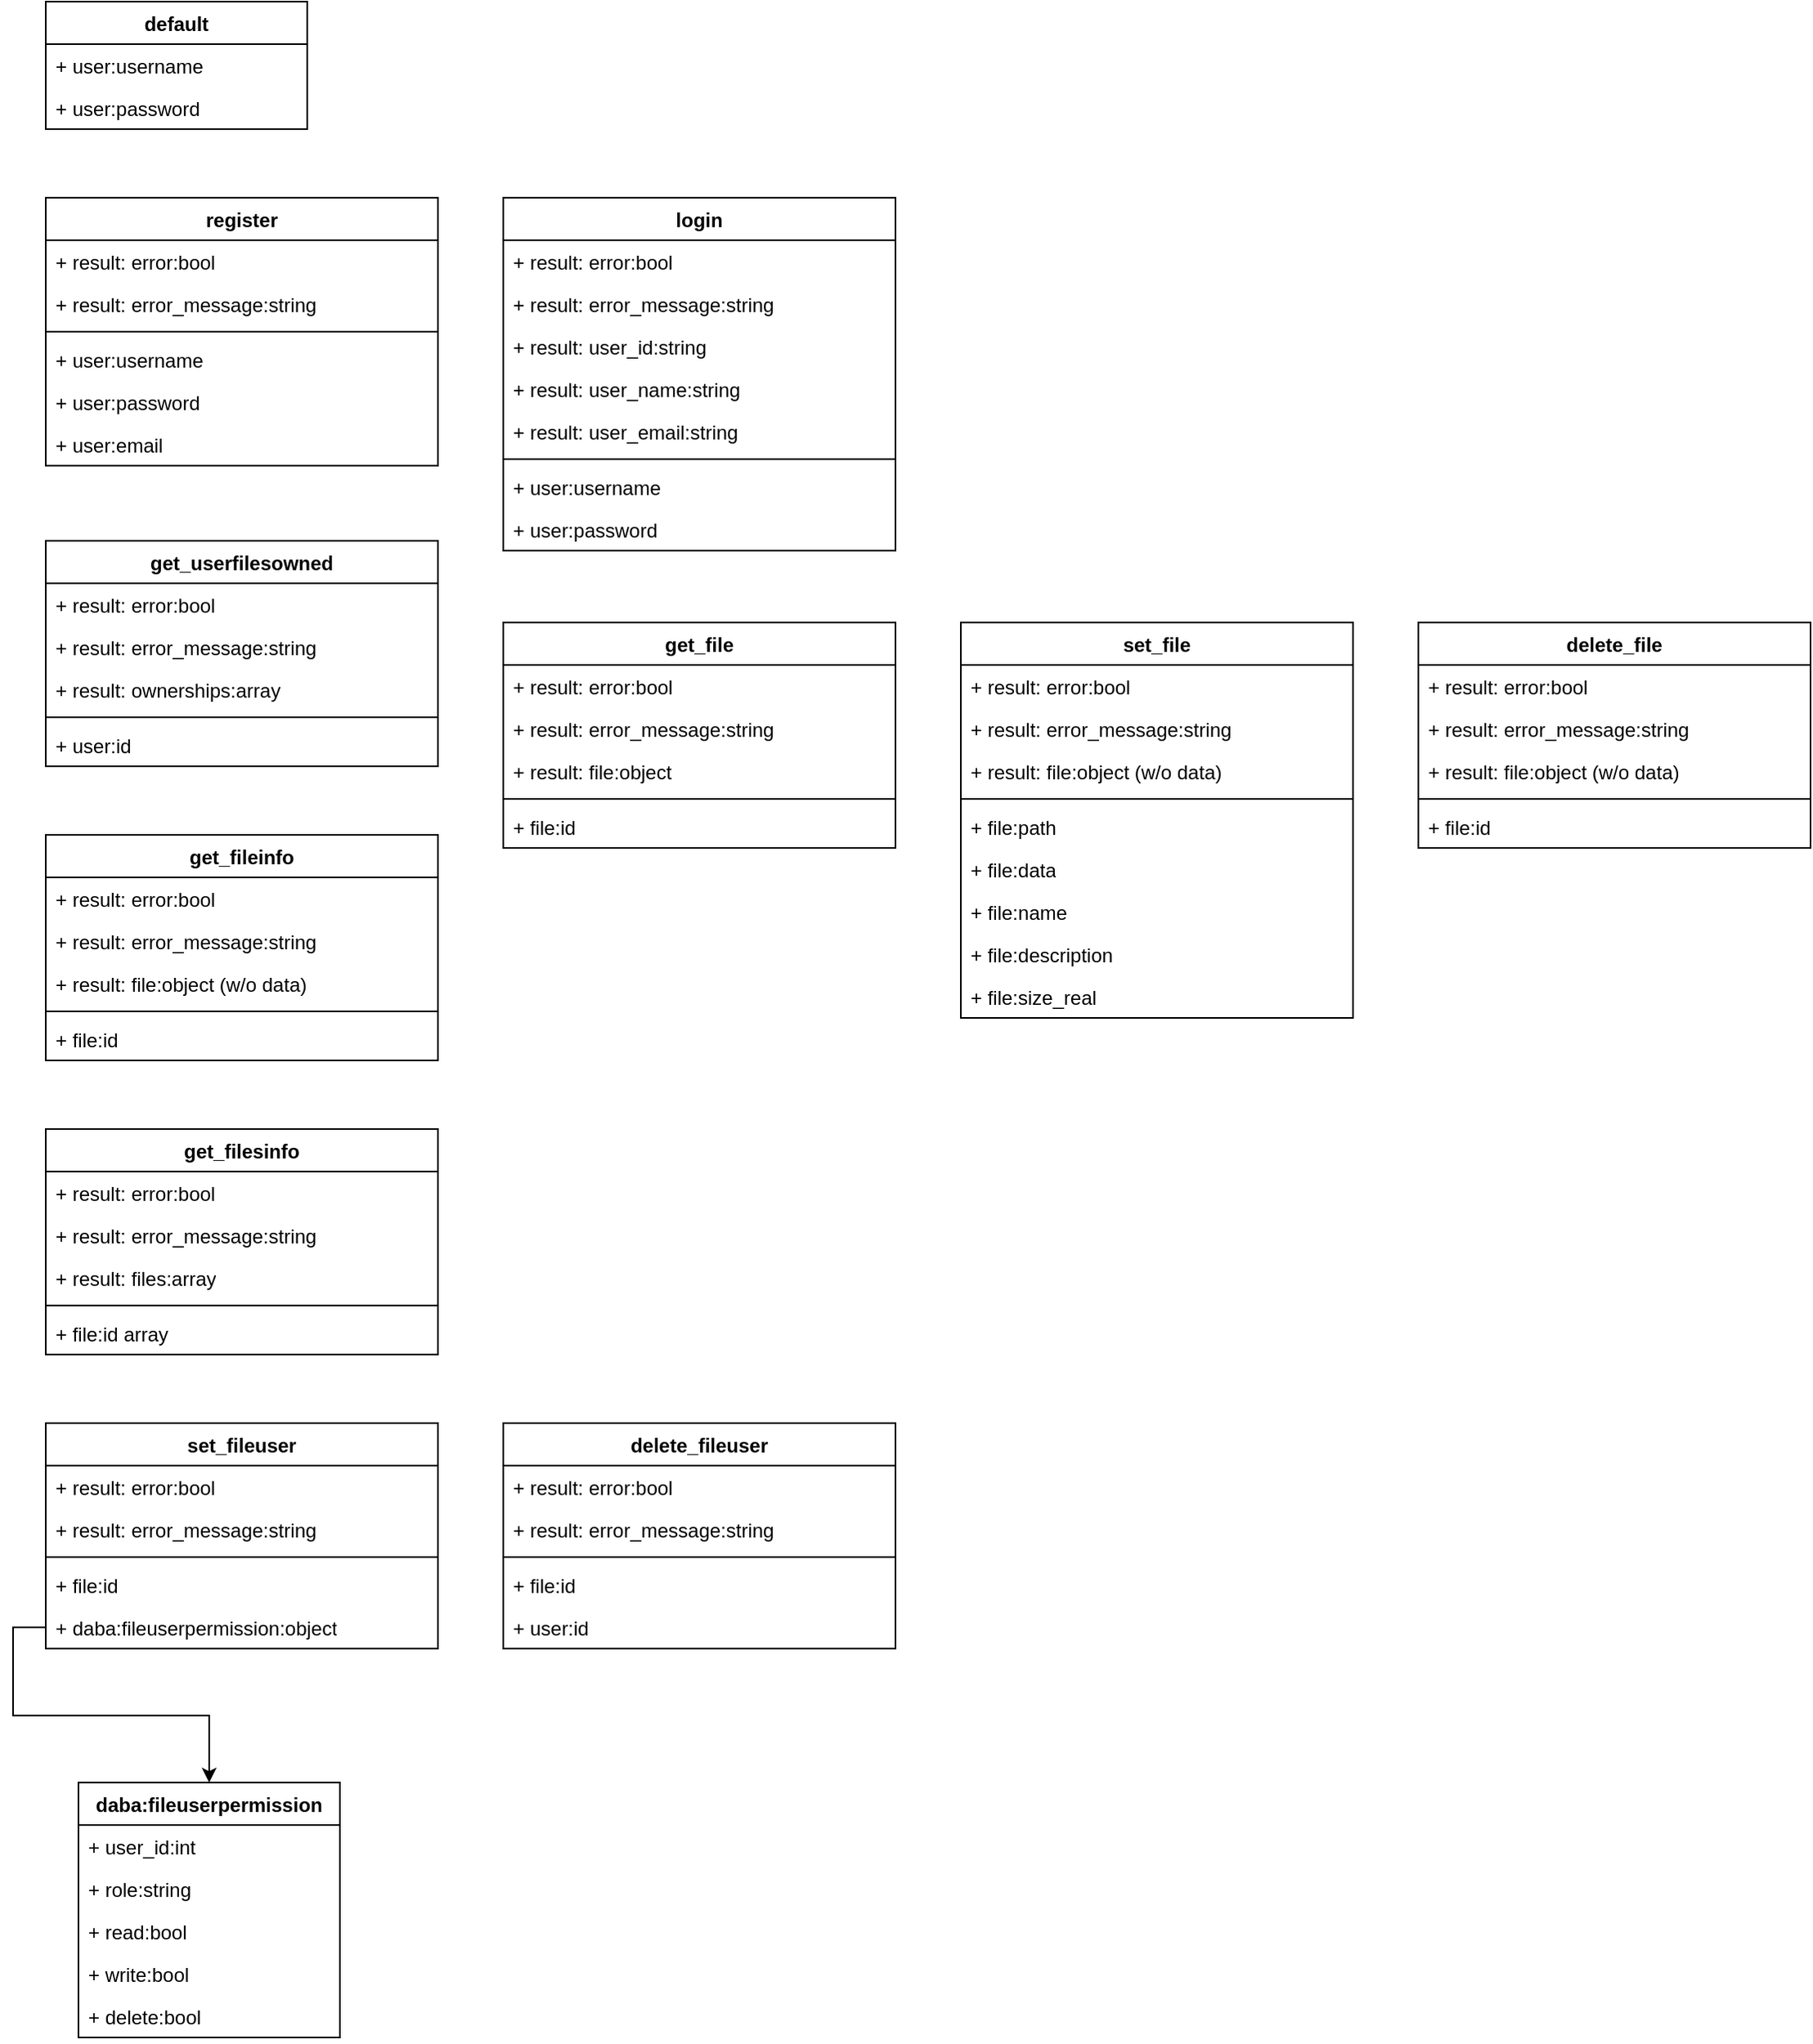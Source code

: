 <mxfile version="21.7.2" type="github">
  <diagram id="C5RBs43oDa-KdzZeNtuy" name="Page-1">
    <mxGraphModel dx="1728" dy="925" grid="1" gridSize="10" guides="1" tooltips="1" connect="1" arrows="1" fold="1" page="1" pageScale="1" pageWidth="2000" pageHeight="2000" math="0" shadow="0">
      <root>
        <mxCell id="WIyWlLk6GJQsqaUBKTNV-0" />
        <mxCell id="WIyWlLk6GJQsqaUBKTNV-1" parent="WIyWlLk6GJQsqaUBKTNV-0" />
        <mxCell id="5Okm03d50UyJ84-fQ6---0" value="register" style="swimlane;fontStyle=1;align=center;verticalAlign=top;childLayout=stackLayout;horizontal=1;startSize=26;horizontalStack=0;resizeParent=1;resizeParentMax=0;resizeLast=0;collapsible=1;marginBottom=0;whiteSpace=wrap;html=1;" vertex="1" parent="WIyWlLk6GJQsqaUBKTNV-1">
          <mxGeometry x="40" y="160" width="240" height="164" as="geometry" />
        </mxCell>
        <mxCell id="5Okm03d50UyJ84-fQ6---1" value="+ result: error:bool" style="text;strokeColor=none;fillColor=none;align=left;verticalAlign=top;spacingLeft=4;spacingRight=4;overflow=hidden;rotatable=0;points=[[0,0.5],[1,0.5]];portConstraint=eastwest;whiteSpace=wrap;html=1;" vertex="1" parent="5Okm03d50UyJ84-fQ6---0">
          <mxGeometry y="26" width="240" height="26" as="geometry" />
        </mxCell>
        <mxCell id="5Okm03d50UyJ84-fQ6---16" value="+ result: error_message:string" style="text;strokeColor=none;fillColor=none;align=left;verticalAlign=top;spacingLeft=4;spacingRight=4;overflow=hidden;rotatable=0;points=[[0,0.5],[1,0.5]];portConstraint=eastwest;whiteSpace=wrap;html=1;" vertex="1" parent="5Okm03d50UyJ84-fQ6---0">
          <mxGeometry y="52" width="240" height="26" as="geometry" />
        </mxCell>
        <mxCell id="5Okm03d50UyJ84-fQ6---2" value="" style="line;strokeWidth=1;fillColor=none;align=left;verticalAlign=middle;spacingTop=-1;spacingLeft=3;spacingRight=3;rotatable=0;labelPosition=right;points=[];portConstraint=eastwest;strokeColor=inherit;" vertex="1" parent="5Okm03d50UyJ84-fQ6---0">
          <mxGeometry y="78" width="240" height="8" as="geometry" />
        </mxCell>
        <mxCell id="5Okm03d50UyJ84-fQ6---15" value="+ user:username" style="text;strokeColor=none;fillColor=none;align=left;verticalAlign=top;spacingLeft=4;spacingRight=4;overflow=hidden;rotatable=0;points=[[0,0.5],[1,0.5]];portConstraint=eastwest;whiteSpace=wrap;html=1;" vertex="1" parent="5Okm03d50UyJ84-fQ6---0">
          <mxGeometry y="86" width="240" height="26" as="geometry" />
        </mxCell>
        <mxCell id="5Okm03d50UyJ84-fQ6---14" value="+ user:password" style="text;strokeColor=none;fillColor=none;align=left;verticalAlign=top;spacingLeft=4;spacingRight=4;overflow=hidden;rotatable=0;points=[[0,0.5],[1,0.5]];portConstraint=eastwest;whiteSpace=wrap;html=1;" vertex="1" parent="5Okm03d50UyJ84-fQ6---0">
          <mxGeometry y="112" width="240" height="26" as="geometry" />
        </mxCell>
        <mxCell id="5Okm03d50UyJ84-fQ6---13" value="+ user:email" style="text;strokeColor=none;fillColor=none;align=left;verticalAlign=top;spacingLeft=4;spacingRight=4;overflow=hidden;rotatable=0;points=[[0,0.5],[1,0.5]];portConstraint=eastwest;whiteSpace=wrap;html=1;" vertex="1" parent="5Okm03d50UyJ84-fQ6---0">
          <mxGeometry y="138" width="240" height="26" as="geometry" />
        </mxCell>
        <mxCell id="5Okm03d50UyJ84-fQ6---8" value="default" style="swimlane;fontStyle=1;align=center;verticalAlign=top;childLayout=stackLayout;horizontal=1;startSize=26;horizontalStack=0;resizeParent=1;resizeParentMax=0;resizeLast=0;collapsible=1;marginBottom=0;whiteSpace=wrap;html=1;" vertex="1" parent="WIyWlLk6GJQsqaUBKTNV-1">
          <mxGeometry x="40" y="40" width="160" height="78" as="geometry" />
        </mxCell>
        <mxCell id="5Okm03d50UyJ84-fQ6---11" value="+ user:username" style="text;strokeColor=none;fillColor=none;align=left;verticalAlign=top;spacingLeft=4;spacingRight=4;overflow=hidden;rotatable=0;points=[[0,0.5],[1,0.5]];portConstraint=eastwest;whiteSpace=wrap;html=1;" vertex="1" parent="5Okm03d50UyJ84-fQ6---8">
          <mxGeometry y="26" width="160" height="26" as="geometry" />
        </mxCell>
        <mxCell id="5Okm03d50UyJ84-fQ6---12" value="+ user:password" style="text;strokeColor=none;fillColor=none;align=left;verticalAlign=top;spacingLeft=4;spacingRight=4;overflow=hidden;rotatable=0;points=[[0,0.5],[1,0.5]];portConstraint=eastwest;whiteSpace=wrap;html=1;" vertex="1" parent="5Okm03d50UyJ84-fQ6---8">
          <mxGeometry y="52" width="160" height="26" as="geometry" />
        </mxCell>
        <mxCell id="5Okm03d50UyJ84-fQ6---17" value="login" style="swimlane;fontStyle=1;align=center;verticalAlign=top;childLayout=stackLayout;horizontal=1;startSize=26;horizontalStack=0;resizeParent=1;resizeParentMax=0;resizeLast=0;collapsible=1;marginBottom=0;whiteSpace=wrap;html=1;" vertex="1" parent="WIyWlLk6GJQsqaUBKTNV-1">
          <mxGeometry x="320" y="160" width="240" height="216" as="geometry" />
        </mxCell>
        <mxCell id="5Okm03d50UyJ84-fQ6---18" value="+ result: error:bool" style="text;strokeColor=none;fillColor=none;align=left;verticalAlign=top;spacingLeft=4;spacingRight=4;overflow=hidden;rotatable=0;points=[[0,0.5],[1,0.5]];portConstraint=eastwest;whiteSpace=wrap;html=1;" vertex="1" parent="5Okm03d50UyJ84-fQ6---17">
          <mxGeometry y="26" width="240" height="26" as="geometry" />
        </mxCell>
        <mxCell id="5Okm03d50UyJ84-fQ6---19" value="+ result: error_message:string" style="text;strokeColor=none;fillColor=none;align=left;verticalAlign=top;spacingLeft=4;spacingRight=4;overflow=hidden;rotatable=0;points=[[0,0.5],[1,0.5]];portConstraint=eastwest;whiteSpace=wrap;html=1;" vertex="1" parent="5Okm03d50UyJ84-fQ6---17">
          <mxGeometry y="52" width="240" height="26" as="geometry" />
        </mxCell>
        <mxCell id="5Okm03d50UyJ84-fQ6---24" value="+ result: user_id:string" style="text;strokeColor=none;fillColor=none;align=left;verticalAlign=top;spacingLeft=4;spacingRight=4;overflow=hidden;rotatable=0;points=[[0,0.5],[1,0.5]];portConstraint=eastwest;whiteSpace=wrap;html=1;" vertex="1" parent="5Okm03d50UyJ84-fQ6---17">
          <mxGeometry y="78" width="240" height="26" as="geometry" />
        </mxCell>
        <mxCell id="5Okm03d50UyJ84-fQ6---25" value="+ result: user_name:string" style="text;strokeColor=none;fillColor=none;align=left;verticalAlign=top;spacingLeft=4;spacingRight=4;overflow=hidden;rotatable=0;points=[[0,0.5],[1,0.5]];portConstraint=eastwest;whiteSpace=wrap;html=1;" vertex="1" parent="5Okm03d50UyJ84-fQ6---17">
          <mxGeometry y="104" width="240" height="26" as="geometry" />
        </mxCell>
        <mxCell id="5Okm03d50UyJ84-fQ6---26" value="+ result: user_email:string" style="text;strokeColor=none;fillColor=none;align=left;verticalAlign=top;spacingLeft=4;spacingRight=4;overflow=hidden;rotatable=0;points=[[0,0.5],[1,0.5]];portConstraint=eastwest;whiteSpace=wrap;html=1;" vertex="1" parent="5Okm03d50UyJ84-fQ6---17">
          <mxGeometry y="130" width="240" height="26" as="geometry" />
        </mxCell>
        <mxCell id="5Okm03d50UyJ84-fQ6---20" value="" style="line;strokeWidth=1;fillColor=none;align=left;verticalAlign=middle;spacingTop=-1;spacingLeft=3;spacingRight=3;rotatable=0;labelPosition=right;points=[];portConstraint=eastwest;strokeColor=inherit;" vertex="1" parent="5Okm03d50UyJ84-fQ6---17">
          <mxGeometry y="156" width="240" height="8" as="geometry" />
        </mxCell>
        <mxCell id="5Okm03d50UyJ84-fQ6---21" value="+ user:username" style="text;strokeColor=none;fillColor=none;align=left;verticalAlign=top;spacingLeft=4;spacingRight=4;overflow=hidden;rotatable=0;points=[[0,0.5],[1,0.5]];portConstraint=eastwest;whiteSpace=wrap;html=1;" vertex="1" parent="5Okm03d50UyJ84-fQ6---17">
          <mxGeometry y="164" width="240" height="26" as="geometry" />
        </mxCell>
        <mxCell id="5Okm03d50UyJ84-fQ6---22" value="+ user:password" style="text;strokeColor=none;fillColor=none;align=left;verticalAlign=top;spacingLeft=4;spacingRight=4;overflow=hidden;rotatable=0;points=[[0,0.5],[1,0.5]];portConstraint=eastwest;whiteSpace=wrap;html=1;" vertex="1" parent="5Okm03d50UyJ84-fQ6---17">
          <mxGeometry y="190" width="240" height="26" as="geometry" />
        </mxCell>
        <mxCell id="5Okm03d50UyJ84-fQ6---27" value="get_userfilesowned" style="swimlane;fontStyle=1;align=center;verticalAlign=top;childLayout=stackLayout;horizontal=1;startSize=26;horizontalStack=0;resizeParent=1;resizeParentMax=0;resizeLast=0;collapsible=1;marginBottom=0;whiteSpace=wrap;html=1;" vertex="1" parent="WIyWlLk6GJQsqaUBKTNV-1">
          <mxGeometry x="40" y="370" width="240" height="138" as="geometry" />
        </mxCell>
        <mxCell id="5Okm03d50UyJ84-fQ6---28" value="+ result: error:bool" style="text;strokeColor=none;fillColor=none;align=left;verticalAlign=top;spacingLeft=4;spacingRight=4;overflow=hidden;rotatable=0;points=[[0,0.5],[1,0.5]];portConstraint=eastwest;whiteSpace=wrap;html=1;" vertex="1" parent="5Okm03d50UyJ84-fQ6---27">
          <mxGeometry y="26" width="240" height="26" as="geometry" />
        </mxCell>
        <mxCell id="5Okm03d50UyJ84-fQ6---29" value="+ result: error_message:string" style="text;strokeColor=none;fillColor=none;align=left;verticalAlign=top;spacingLeft=4;spacingRight=4;overflow=hidden;rotatable=0;points=[[0,0.5],[1,0.5]];portConstraint=eastwest;whiteSpace=wrap;html=1;" vertex="1" parent="5Okm03d50UyJ84-fQ6---27">
          <mxGeometry y="52" width="240" height="26" as="geometry" />
        </mxCell>
        <mxCell id="5Okm03d50UyJ84-fQ6---34" value="+ result: ownerships:array" style="text;strokeColor=none;fillColor=none;align=left;verticalAlign=top;spacingLeft=4;spacingRight=4;overflow=hidden;rotatable=0;points=[[0,0.5],[1,0.5]];portConstraint=eastwest;whiteSpace=wrap;html=1;" vertex="1" parent="5Okm03d50UyJ84-fQ6---27">
          <mxGeometry y="78" width="240" height="26" as="geometry" />
        </mxCell>
        <mxCell id="5Okm03d50UyJ84-fQ6---30" value="" style="line;strokeWidth=1;fillColor=none;align=left;verticalAlign=middle;spacingTop=-1;spacingLeft=3;spacingRight=3;rotatable=0;labelPosition=right;points=[];portConstraint=eastwest;strokeColor=inherit;" vertex="1" parent="5Okm03d50UyJ84-fQ6---27">
          <mxGeometry y="104" width="240" height="8" as="geometry" />
        </mxCell>
        <mxCell id="5Okm03d50UyJ84-fQ6---31" value="+ user:id" style="text;strokeColor=none;fillColor=none;align=left;verticalAlign=top;spacingLeft=4;spacingRight=4;overflow=hidden;rotatable=0;points=[[0,0.5],[1,0.5]];portConstraint=eastwest;whiteSpace=wrap;html=1;" vertex="1" parent="5Okm03d50UyJ84-fQ6---27">
          <mxGeometry y="112" width="240" height="26" as="geometry" />
        </mxCell>
        <mxCell id="5Okm03d50UyJ84-fQ6---35" value="get_fileinfo" style="swimlane;fontStyle=1;align=center;verticalAlign=top;childLayout=stackLayout;horizontal=1;startSize=26;horizontalStack=0;resizeParent=1;resizeParentMax=0;resizeLast=0;collapsible=1;marginBottom=0;whiteSpace=wrap;html=1;" vertex="1" parent="WIyWlLk6GJQsqaUBKTNV-1">
          <mxGeometry x="40" y="550" width="240" height="138" as="geometry" />
        </mxCell>
        <mxCell id="5Okm03d50UyJ84-fQ6---36" value="+ result: error:bool" style="text;strokeColor=none;fillColor=none;align=left;verticalAlign=top;spacingLeft=4;spacingRight=4;overflow=hidden;rotatable=0;points=[[0,0.5],[1,0.5]];portConstraint=eastwest;whiteSpace=wrap;html=1;" vertex="1" parent="5Okm03d50UyJ84-fQ6---35">
          <mxGeometry y="26" width="240" height="26" as="geometry" />
        </mxCell>
        <mxCell id="5Okm03d50UyJ84-fQ6---37" value="+ result: error_message:string" style="text;strokeColor=none;fillColor=none;align=left;verticalAlign=top;spacingLeft=4;spacingRight=4;overflow=hidden;rotatable=0;points=[[0,0.5],[1,0.5]];portConstraint=eastwest;whiteSpace=wrap;html=1;" vertex="1" parent="5Okm03d50UyJ84-fQ6---35">
          <mxGeometry y="52" width="240" height="26" as="geometry" />
        </mxCell>
        <mxCell id="5Okm03d50UyJ84-fQ6---38" value="+ result: file:object (w/o data)" style="text;strokeColor=none;fillColor=none;align=left;verticalAlign=top;spacingLeft=4;spacingRight=4;overflow=hidden;rotatable=0;points=[[0,0.5],[1,0.5]];portConstraint=eastwest;whiteSpace=wrap;html=1;" vertex="1" parent="5Okm03d50UyJ84-fQ6---35">
          <mxGeometry y="78" width="240" height="26" as="geometry" />
        </mxCell>
        <mxCell id="5Okm03d50UyJ84-fQ6---39" value="" style="line;strokeWidth=1;fillColor=none;align=left;verticalAlign=middle;spacingTop=-1;spacingLeft=3;spacingRight=3;rotatable=0;labelPosition=right;points=[];portConstraint=eastwest;strokeColor=inherit;" vertex="1" parent="5Okm03d50UyJ84-fQ6---35">
          <mxGeometry y="104" width="240" height="8" as="geometry" />
        </mxCell>
        <mxCell id="5Okm03d50UyJ84-fQ6---40" value="+ file:id" style="text;strokeColor=none;fillColor=none;align=left;verticalAlign=top;spacingLeft=4;spacingRight=4;overflow=hidden;rotatable=0;points=[[0,0.5],[1,0.5]];portConstraint=eastwest;whiteSpace=wrap;html=1;" vertex="1" parent="5Okm03d50UyJ84-fQ6---35">
          <mxGeometry y="112" width="240" height="26" as="geometry" />
        </mxCell>
        <mxCell id="5Okm03d50UyJ84-fQ6---41" value="get_file" style="swimlane;fontStyle=1;align=center;verticalAlign=top;childLayout=stackLayout;horizontal=1;startSize=26;horizontalStack=0;resizeParent=1;resizeParentMax=0;resizeLast=0;collapsible=1;marginBottom=0;whiteSpace=wrap;html=1;" vertex="1" parent="WIyWlLk6GJQsqaUBKTNV-1">
          <mxGeometry x="320" y="420" width="240" height="138" as="geometry" />
        </mxCell>
        <mxCell id="5Okm03d50UyJ84-fQ6---42" value="+ result: error:bool" style="text;strokeColor=none;fillColor=none;align=left;verticalAlign=top;spacingLeft=4;spacingRight=4;overflow=hidden;rotatable=0;points=[[0,0.5],[1,0.5]];portConstraint=eastwest;whiteSpace=wrap;html=1;" vertex="1" parent="5Okm03d50UyJ84-fQ6---41">
          <mxGeometry y="26" width="240" height="26" as="geometry" />
        </mxCell>
        <mxCell id="5Okm03d50UyJ84-fQ6---43" value="+ result: error_message:string" style="text;strokeColor=none;fillColor=none;align=left;verticalAlign=top;spacingLeft=4;spacingRight=4;overflow=hidden;rotatable=0;points=[[0,0.5],[1,0.5]];portConstraint=eastwest;whiteSpace=wrap;html=1;" vertex="1" parent="5Okm03d50UyJ84-fQ6---41">
          <mxGeometry y="52" width="240" height="26" as="geometry" />
        </mxCell>
        <mxCell id="5Okm03d50UyJ84-fQ6---44" value="+ result: file:object" style="text;strokeColor=none;fillColor=none;align=left;verticalAlign=top;spacingLeft=4;spacingRight=4;overflow=hidden;rotatable=0;points=[[0,0.5],[1,0.5]];portConstraint=eastwest;whiteSpace=wrap;html=1;" vertex="1" parent="5Okm03d50UyJ84-fQ6---41">
          <mxGeometry y="78" width="240" height="26" as="geometry" />
        </mxCell>
        <mxCell id="5Okm03d50UyJ84-fQ6---45" value="" style="line;strokeWidth=1;fillColor=none;align=left;verticalAlign=middle;spacingTop=-1;spacingLeft=3;spacingRight=3;rotatable=0;labelPosition=right;points=[];portConstraint=eastwest;strokeColor=inherit;" vertex="1" parent="5Okm03d50UyJ84-fQ6---41">
          <mxGeometry y="104" width="240" height="8" as="geometry" />
        </mxCell>
        <mxCell id="5Okm03d50UyJ84-fQ6---46" value="+ file:id" style="text;strokeColor=none;fillColor=none;align=left;verticalAlign=top;spacingLeft=4;spacingRight=4;overflow=hidden;rotatable=0;points=[[0,0.5],[1,0.5]];portConstraint=eastwest;whiteSpace=wrap;html=1;" vertex="1" parent="5Okm03d50UyJ84-fQ6---41">
          <mxGeometry y="112" width="240" height="26" as="geometry" />
        </mxCell>
        <mxCell id="5Okm03d50UyJ84-fQ6---47" value="get_filesinfo" style="swimlane;fontStyle=1;align=center;verticalAlign=top;childLayout=stackLayout;horizontal=1;startSize=26;horizontalStack=0;resizeParent=1;resizeParentMax=0;resizeLast=0;collapsible=1;marginBottom=0;whiteSpace=wrap;html=1;" vertex="1" parent="WIyWlLk6GJQsqaUBKTNV-1">
          <mxGeometry x="40" y="730" width="240" height="138" as="geometry" />
        </mxCell>
        <mxCell id="5Okm03d50UyJ84-fQ6---48" value="+ result: error:bool" style="text;strokeColor=none;fillColor=none;align=left;verticalAlign=top;spacingLeft=4;spacingRight=4;overflow=hidden;rotatable=0;points=[[0,0.5],[1,0.5]];portConstraint=eastwest;whiteSpace=wrap;html=1;" vertex="1" parent="5Okm03d50UyJ84-fQ6---47">
          <mxGeometry y="26" width="240" height="26" as="geometry" />
        </mxCell>
        <mxCell id="5Okm03d50UyJ84-fQ6---49" value="+ result: error_message:string" style="text;strokeColor=none;fillColor=none;align=left;verticalAlign=top;spacingLeft=4;spacingRight=4;overflow=hidden;rotatable=0;points=[[0,0.5],[1,0.5]];portConstraint=eastwest;whiteSpace=wrap;html=1;" vertex="1" parent="5Okm03d50UyJ84-fQ6---47">
          <mxGeometry y="52" width="240" height="26" as="geometry" />
        </mxCell>
        <mxCell id="5Okm03d50UyJ84-fQ6---50" value="+ result: files:array" style="text;strokeColor=none;fillColor=none;align=left;verticalAlign=top;spacingLeft=4;spacingRight=4;overflow=hidden;rotatable=0;points=[[0,0.5],[1,0.5]];portConstraint=eastwest;whiteSpace=wrap;html=1;" vertex="1" parent="5Okm03d50UyJ84-fQ6---47">
          <mxGeometry y="78" width="240" height="26" as="geometry" />
        </mxCell>
        <mxCell id="5Okm03d50UyJ84-fQ6---51" value="" style="line;strokeWidth=1;fillColor=none;align=left;verticalAlign=middle;spacingTop=-1;spacingLeft=3;spacingRight=3;rotatable=0;labelPosition=right;points=[];portConstraint=eastwest;strokeColor=inherit;" vertex="1" parent="5Okm03d50UyJ84-fQ6---47">
          <mxGeometry y="104" width="240" height="8" as="geometry" />
        </mxCell>
        <mxCell id="5Okm03d50UyJ84-fQ6---52" value="+ file:id array" style="text;strokeColor=none;fillColor=none;align=left;verticalAlign=top;spacingLeft=4;spacingRight=4;overflow=hidden;rotatable=0;points=[[0,0.5],[1,0.5]];portConstraint=eastwest;whiteSpace=wrap;html=1;" vertex="1" parent="5Okm03d50UyJ84-fQ6---47">
          <mxGeometry y="112" width="240" height="26" as="geometry" />
        </mxCell>
        <mxCell id="5Okm03d50UyJ84-fQ6---60" value="daba:fileuserpermission" style="swimlane;fontStyle=1;align=center;verticalAlign=top;childLayout=stackLayout;horizontal=1;startSize=26;horizontalStack=0;resizeParent=1;resizeParentMax=0;resizeLast=0;collapsible=1;marginBottom=0;whiteSpace=wrap;html=1;" vertex="1" parent="WIyWlLk6GJQsqaUBKTNV-1">
          <mxGeometry x="60" y="1130" width="160" height="156" as="geometry" />
        </mxCell>
        <mxCell id="5Okm03d50UyJ84-fQ6---61" value="+ user_id:int" style="text;strokeColor=none;fillColor=none;align=left;verticalAlign=top;spacingLeft=4;spacingRight=4;overflow=hidden;rotatable=0;points=[[0,0.5],[1,0.5]];portConstraint=eastwest;whiteSpace=wrap;html=1;" vertex="1" parent="5Okm03d50UyJ84-fQ6---60">
          <mxGeometry y="26" width="160" height="26" as="geometry" />
        </mxCell>
        <mxCell id="5Okm03d50UyJ84-fQ6---64" value="+ role:string" style="text;strokeColor=none;fillColor=none;align=left;verticalAlign=top;spacingLeft=4;spacingRight=4;overflow=hidden;rotatable=0;points=[[0,0.5],[1,0.5]];portConstraint=eastwest;whiteSpace=wrap;html=1;" vertex="1" parent="5Okm03d50UyJ84-fQ6---60">
          <mxGeometry y="52" width="160" height="26" as="geometry" />
        </mxCell>
        <mxCell id="5Okm03d50UyJ84-fQ6---65" value="+ read:bool" style="text;strokeColor=none;fillColor=none;align=left;verticalAlign=top;spacingLeft=4;spacingRight=4;overflow=hidden;rotatable=0;points=[[0,0.5],[1,0.5]];portConstraint=eastwest;whiteSpace=wrap;html=1;" vertex="1" parent="5Okm03d50UyJ84-fQ6---60">
          <mxGeometry y="78" width="160" height="26" as="geometry" />
        </mxCell>
        <mxCell id="5Okm03d50UyJ84-fQ6---66" value="+ write:bool" style="text;strokeColor=none;fillColor=none;align=left;verticalAlign=top;spacingLeft=4;spacingRight=4;overflow=hidden;rotatable=0;points=[[0,0.5],[1,0.5]];portConstraint=eastwest;whiteSpace=wrap;html=1;" vertex="1" parent="5Okm03d50UyJ84-fQ6---60">
          <mxGeometry y="104" width="160" height="26" as="geometry" />
        </mxCell>
        <mxCell id="5Okm03d50UyJ84-fQ6---67" value="+ delete:bool" style="text;strokeColor=none;fillColor=none;align=left;verticalAlign=top;spacingLeft=4;spacingRight=4;overflow=hidden;rotatable=0;points=[[0,0.5],[1,0.5]];portConstraint=eastwest;whiteSpace=wrap;html=1;" vertex="1" parent="5Okm03d50UyJ84-fQ6---60">
          <mxGeometry y="130" width="160" height="26" as="geometry" />
        </mxCell>
        <mxCell id="5Okm03d50UyJ84-fQ6---70" style="edgeStyle=orthogonalEdgeStyle;rounded=0;orthogonalLoop=1;jettySize=auto;html=1;exitX=0;exitY=0.5;exitDx=0;exitDy=0;" edge="1" parent="WIyWlLk6GJQsqaUBKTNV-1" source="5Okm03d50UyJ84-fQ6---77" target="5Okm03d50UyJ84-fQ6---60">
          <mxGeometry relative="1" as="geometry">
            <mxPoint x="40" y="1061.029" as="sourcePoint" />
          </mxGeometry>
        </mxCell>
        <mxCell id="5Okm03d50UyJ84-fQ6---71" value="set_fileuser" style="swimlane;fontStyle=1;align=center;verticalAlign=top;childLayout=stackLayout;horizontal=1;startSize=26;horizontalStack=0;resizeParent=1;resizeParentMax=0;resizeLast=0;collapsible=1;marginBottom=0;whiteSpace=wrap;html=1;" vertex="1" parent="WIyWlLk6GJQsqaUBKTNV-1">
          <mxGeometry x="40" y="910" width="240" height="138" as="geometry" />
        </mxCell>
        <mxCell id="5Okm03d50UyJ84-fQ6---72" value="+ result: error:bool" style="text;strokeColor=none;fillColor=none;align=left;verticalAlign=top;spacingLeft=4;spacingRight=4;overflow=hidden;rotatable=0;points=[[0,0.5],[1,0.5]];portConstraint=eastwest;whiteSpace=wrap;html=1;" vertex="1" parent="5Okm03d50UyJ84-fQ6---71">
          <mxGeometry y="26" width="240" height="26" as="geometry" />
        </mxCell>
        <mxCell id="5Okm03d50UyJ84-fQ6---73" value="+ result: error_message:string" style="text;strokeColor=none;fillColor=none;align=left;verticalAlign=top;spacingLeft=4;spacingRight=4;overflow=hidden;rotatable=0;points=[[0,0.5],[1,0.5]];portConstraint=eastwest;whiteSpace=wrap;html=1;" vertex="1" parent="5Okm03d50UyJ84-fQ6---71">
          <mxGeometry y="52" width="240" height="26" as="geometry" />
        </mxCell>
        <mxCell id="5Okm03d50UyJ84-fQ6---75" value="" style="line;strokeWidth=1;fillColor=none;align=left;verticalAlign=middle;spacingTop=-1;spacingLeft=3;spacingRight=3;rotatable=0;labelPosition=right;points=[];portConstraint=eastwest;strokeColor=inherit;" vertex="1" parent="5Okm03d50UyJ84-fQ6---71">
          <mxGeometry y="78" width="240" height="8" as="geometry" />
        </mxCell>
        <mxCell id="5Okm03d50UyJ84-fQ6---76" value="+ file:id" style="text;strokeColor=none;fillColor=none;align=left;verticalAlign=top;spacingLeft=4;spacingRight=4;overflow=hidden;rotatable=0;points=[[0,0.5],[1,0.5]];portConstraint=eastwest;whiteSpace=wrap;html=1;" vertex="1" parent="5Okm03d50UyJ84-fQ6---71">
          <mxGeometry y="86" width="240" height="26" as="geometry" />
        </mxCell>
        <mxCell id="5Okm03d50UyJ84-fQ6---77" value="+ daba:fileuserpermission:object" style="text;strokeColor=none;fillColor=none;align=left;verticalAlign=top;spacingLeft=4;spacingRight=4;overflow=hidden;rotatable=0;points=[[0,0.5],[1,0.5]];portConstraint=eastwest;whiteSpace=wrap;html=1;" vertex="1" parent="5Okm03d50UyJ84-fQ6---71">
          <mxGeometry y="112" width="240" height="26" as="geometry" />
        </mxCell>
        <mxCell id="5Okm03d50UyJ84-fQ6---78" value="delete_fileuser" style="swimlane;fontStyle=1;align=center;verticalAlign=top;childLayout=stackLayout;horizontal=1;startSize=26;horizontalStack=0;resizeParent=1;resizeParentMax=0;resizeLast=0;collapsible=1;marginBottom=0;whiteSpace=wrap;html=1;" vertex="1" parent="WIyWlLk6GJQsqaUBKTNV-1">
          <mxGeometry x="320" y="910" width="240" height="138" as="geometry" />
        </mxCell>
        <mxCell id="5Okm03d50UyJ84-fQ6---79" value="+ result: error:bool" style="text;strokeColor=none;fillColor=none;align=left;verticalAlign=top;spacingLeft=4;spacingRight=4;overflow=hidden;rotatable=0;points=[[0,0.5],[1,0.5]];portConstraint=eastwest;whiteSpace=wrap;html=1;" vertex="1" parent="5Okm03d50UyJ84-fQ6---78">
          <mxGeometry y="26" width="240" height="26" as="geometry" />
        </mxCell>
        <mxCell id="5Okm03d50UyJ84-fQ6---80" value="+ result: error_message:string" style="text;strokeColor=none;fillColor=none;align=left;verticalAlign=top;spacingLeft=4;spacingRight=4;overflow=hidden;rotatable=0;points=[[0,0.5],[1,0.5]];portConstraint=eastwest;whiteSpace=wrap;html=1;" vertex="1" parent="5Okm03d50UyJ84-fQ6---78">
          <mxGeometry y="52" width="240" height="26" as="geometry" />
        </mxCell>
        <mxCell id="5Okm03d50UyJ84-fQ6---82" value="" style="line;strokeWidth=1;fillColor=none;align=left;verticalAlign=middle;spacingTop=-1;spacingLeft=3;spacingRight=3;rotatable=0;labelPosition=right;points=[];portConstraint=eastwest;strokeColor=inherit;" vertex="1" parent="5Okm03d50UyJ84-fQ6---78">
          <mxGeometry y="78" width="240" height="8" as="geometry" />
        </mxCell>
        <mxCell id="5Okm03d50UyJ84-fQ6---83" value="+ file:id" style="text;strokeColor=none;fillColor=none;align=left;verticalAlign=top;spacingLeft=4;spacingRight=4;overflow=hidden;rotatable=0;points=[[0,0.5],[1,0.5]];portConstraint=eastwest;whiteSpace=wrap;html=1;" vertex="1" parent="5Okm03d50UyJ84-fQ6---78">
          <mxGeometry y="86" width="240" height="26" as="geometry" />
        </mxCell>
        <mxCell id="5Okm03d50UyJ84-fQ6---84" value="+ user:id" style="text;strokeColor=none;fillColor=none;align=left;verticalAlign=top;spacingLeft=4;spacingRight=4;overflow=hidden;rotatable=0;points=[[0,0.5],[1,0.5]];portConstraint=eastwest;whiteSpace=wrap;html=1;" vertex="1" parent="5Okm03d50UyJ84-fQ6---78">
          <mxGeometry y="112" width="240" height="26" as="geometry" />
        </mxCell>
        <mxCell id="5Okm03d50UyJ84-fQ6---85" value="set_file" style="swimlane;fontStyle=1;align=center;verticalAlign=top;childLayout=stackLayout;horizontal=1;startSize=26;horizontalStack=0;resizeParent=1;resizeParentMax=0;resizeLast=0;collapsible=1;marginBottom=0;whiteSpace=wrap;html=1;" vertex="1" parent="WIyWlLk6GJQsqaUBKTNV-1">
          <mxGeometry x="600" y="420" width="240" height="242" as="geometry" />
        </mxCell>
        <mxCell id="5Okm03d50UyJ84-fQ6---86" value="+ result: error:bool" style="text;strokeColor=none;fillColor=none;align=left;verticalAlign=top;spacingLeft=4;spacingRight=4;overflow=hidden;rotatable=0;points=[[0,0.5],[1,0.5]];portConstraint=eastwest;whiteSpace=wrap;html=1;" vertex="1" parent="5Okm03d50UyJ84-fQ6---85">
          <mxGeometry y="26" width="240" height="26" as="geometry" />
        </mxCell>
        <mxCell id="5Okm03d50UyJ84-fQ6---87" value="+ result: error_message:string" style="text;strokeColor=none;fillColor=none;align=left;verticalAlign=top;spacingLeft=4;spacingRight=4;overflow=hidden;rotatable=0;points=[[0,0.5],[1,0.5]];portConstraint=eastwest;whiteSpace=wrap;html=1;" vertex="1" parent="5Okm03d50UyJ84-fQ6---85">
          <mxGeometry y="52" width="240" height="26" as="geometry" />
        </mxCell>
        <mxCell id="5Okm03d50UyJ84-fQ6---88" value="+ result: file:object (w/o data)" style="text;strokeColor=none;fillColor=none;align=left;verticalAlign=top;spacingLeft=4;spacingRight=4;overflow=hidden;rotatable=0;points=[[0,0.5],[1,0.5]];portConstraint=eastwest;whiteSpace=wrap;html=1;" vertex="1" parent="5Okm03d50UyJ84-fQ6---85">
          <mxGeometry y="78" width="240" height="26" as="geometry" />
        </mxCell>
        <mxCell id="5Okm03d50UyJ84-fQ6---89" value="" style="line;strokeWidth=1;fillColor=none;align=left;verticalAlign=middle;spacingTop=-1;spacingLeft=3;spacingRight=3;rotatable=0;labelPosition=right;points=[];portConstraint=eastwest;strokeColor=inherit;" vertex="1" parent="5Okm03d50UyJ84-fQ6---85">
          <mxGeometry y="104" width="240" height="8" as="geometry" />
        </mxCell>
        <mxCell id="5Okm03d50UyJ84-fQ6---92" value="+ file:path" style="text;strokeColor=none;fillColor=none;align=left;verticalAlign=top;spacingLeft=4;spacingRight=4;overflow=hidden;rotatable=0;points=[[0,0.5],[1,0.5]];portConstraint=eastwest;whiteSpace=wrap;html=1;" vertex="1" parent="5Okm03d50UyJ84-fQ6---85">
          <mxGeometry y="112" width="240" height="26" as="geometry" />
        </mxCell>
        <mxCell id="5Okm03d50UyJ84-fQ6---93" value="+ file:data" style="text;strokeColor=none;fillColor=none;align=left;verticalAlign=top;spacingLeft=4;spacingRight=4;overflow=hidden;rotatable=0;points=[[0,0.5],[1,0.5]];portConstraint=eastwest;whiteSpace=wrap;html=1;" vertex="1" parent="5Okm03d50UyJ84-fQ6---85">
          <mxGeometry y="138" width="240" height="26" as="geometry" />
        </mxCell>
        <mxCell id="5Okm03d50UyJ84-fQ6---90" value="+ file:name" style="text;strokeColor=none;fillColor=none;align=left;verticalAlign=top;spacingLeft=4;spacingRight=4;overflow=hidden;rotatable=0;points=[[0,0.5],[1,0.5]];portConstraint=eastwest;whiteSpace=wrap;html=1;" vertex="1" parent="5Okm03d50UyJ84-fQ6---85">
          <mxGeometry y="164" width="240" height="26" as="geometry" />
        </mxCell>
        <mxCell id="5Okm03d50UyJ84-fQ6---91" value="+ file:description" style="text;strokeColor=none;fillColor=none;align=left;verticalAlign=top;spacingLeft=4;spacingRight=4;overflow=hidden;rotatable=0;points=[[0,0.5],[1,0.5]];portConstraint=eastwest;whiteSpace=wrap;html=1;" vertex="1" parent="5Okm03d50UyJ84-fQ6---85">
          <mxGeometry y="190" width="240" height="26" as="geometry" />
        </mxCell>
        <mxCell id="5Okm03d50UyJ84-fQ6---94" value="+ file:size_real" style="text;strokeColor=none;fillColor=none;align=left;verticalAlign=top;spacingLeft=4;spacingRight=4;overflow=hidden;rotatable=0;points=[[0,0.5],[1,0.5]];portConstraint=eastwest;whiteSpace=wrap;html=1;" vertex="1" parent="5Okm03d50UyJ84-fQ6---85">
          <mxGeometry y="216" width="240" height="26" as="geometry" />
        </mxCell>
        <mxCell id="5Okm03d50UyJ84-fQ6---95" value="delete_file" style="swimlane;fontStyle=1;align=center;verticalAlign=top;childLayout=stackLayout;horizontal=1;startSize=26;horizontalStack=0;resizeParent=1;resizeParentMax=0;resizeLast=0;collapsible=1;marginBottom=0;whiteSpace=wrap;html=1;" vertex="1" parent="WIyWlLk6GJQsqaUBKTNV-1">
          <mxGeometry x="880" y="420" width="240" height="138" as="geometry" />
        </mxCell>
        <mxCell id="5Okm03d50UyJ84-fQ6---96" value="+ result: error:bool" style="text;strokeColor=none;fillColor=none;align=left;verticalAlign=top;spacingLeft=4;spacingRight=4;overflow=hidden;rotatable=0;points=[[0,0.5],[1,0.5]];portConstraint=eastwest;whiteSpace=wrap;html=1;" vertex="1" parent="5Okm03d50UyJ84-fQ6---95">
          <mxGeometry y="26" width="240" height="26" as="geometry" />
        </mxCell>
        <mxCell id="5Okm03d50UyJ84-fQ6---97" value="+ result: error_message:string" style="text;strokeColor=none;fillColor=none;align=left;verticalAlign=top;spacingLeft=4;spacingRight=4;overflow=hidden;rotatable=0;points=[[0,0.5],[1,0.5]];portConstraint=eastwest;whiteSpace=wrap;html=1;" vertex="1" parent="5Okm03d50UyJ84-fQ6---95">
          <mxGeometry y="52" width="240" height="26" as="geometry" />
        </mxCell>
        <mxCell id="5Okm03d50UyJ84-fQ6---98" value="+ result: file:object (w/o data)" style="text;strokeColor=none;fillColor=none;align=left;verticalAlign=top;spacingLeft=4;spacingRight=4;overflow=hidden;rotatable=0;points=[[0,0.5],[1,0.5]];portConstraint=eastwest;whiteSpace=wrap;html=1;" vertex="1" parent="5Okm03d50UyJ84-fQ6---95">
          <mxGeometry y="78" width="240" height="26" as="geometry" />
        </mxCell>
        <mxCell id="5Okm03d50UyJ84-fQ6---99" value="" style="line;strokeWidth=1;fillColor=none;align=left;verticalAlign=middle;spacingTop=-1;spacingLeft=3;spacingRight=3;rotatable=0;labelPosition=right;points=[];portConstraint=eastwest;strokeColor=inherit;" vertex="1" parent="5Okm03d50UyJ84-fQ6---95">
          <mxGeometry y="104" width="240" height="8" as="geometry" />
        </mxCell>
        <mxCell id="5Okm03d50UyJ84-fQ6---100" value="+ file:id" style="text;strokeColor=none;fillColor=none;align=left;verticalAlign=top;spacingLeft=4;spacingRight=4;overflow=hidden;rotatable=0;points=[[0,0.5],[1,0.5]];portConstraint=eastwest;whiteSpace=wrap;html=1;" vertex="1" parent="5Okm03d50UyJ84-fQ6---95">
          <mxGeometry y="112" width="240" height="26" as="geometry" />
        </mxCell>
      </root>
    </mxGraphModel>
  </diagram>
</mxfile>
